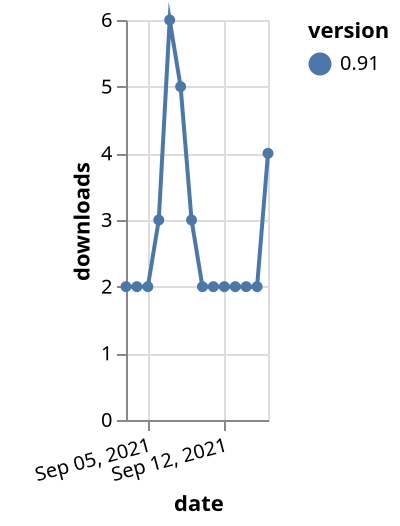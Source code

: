 {"$schema": "https://vega.github.io/schema/vega-lite/v5.json", "description": "A simple bar chart with embedded data.", "data": {"values": [{"date": "2021-09-03", "total": 2295, "delta": 2, "version": "0.91"}, {"date": "2021-09-04", "total": 2297, "delta": 2, "version": "0.91"}, {"date": "2021-09-05", "total": 2299, "delta": 2, "version": "0.91"}, {"date": "2021-09-06", "total": 2302, "delta": 3, "version": "0.91"}, {"date": "2021-09-07", "total": 2308, "delta": 6, "version": "0.91"}, {"date": "2021-09-08", "total": 2313, "delta": 5, "version": "0.91"}, {"date": "2021-09-09", "total": 2316, "delta": 3, "version": "0.91"}, {"date": "2021-09-10", "total": 2318, "delta": 2, "version": "0.91"}, {"date": "2021-09-11", "total": 2320, "delta": 2, "version": "0.91"}, {"date": "2021-09-12", "total": 2322, "delta": 2, "version": "0.91"}, {"date": "2021-09-13", "total": 2324, "delta": 2, "version": "0.91"}, {"date": "2021-09-14", "total": 2326, "delta": 2, "version": "0.91"}, {"date": "2021-09-15", "total": 2328, "delta": 2, "version": "0.91"}, {"date": "2021-09-16", "total": 2332, "delta": 4, "version": "0.91"}]}, "width": "container", "mark": {"type": "line", "point": {"filled": true}}, "encoding": {"x": {"field": "date", "type": "temporal", "timeUnit": "yearmonthdate", "title": "date", "axis": {"labelAngle": -15}}, "y": {"field": "delta", "type": "quantitative", "title": "downloads"}, "color": {"field": "version", "type": "nominal"}, "tooltip": {"field": "delta"}}}